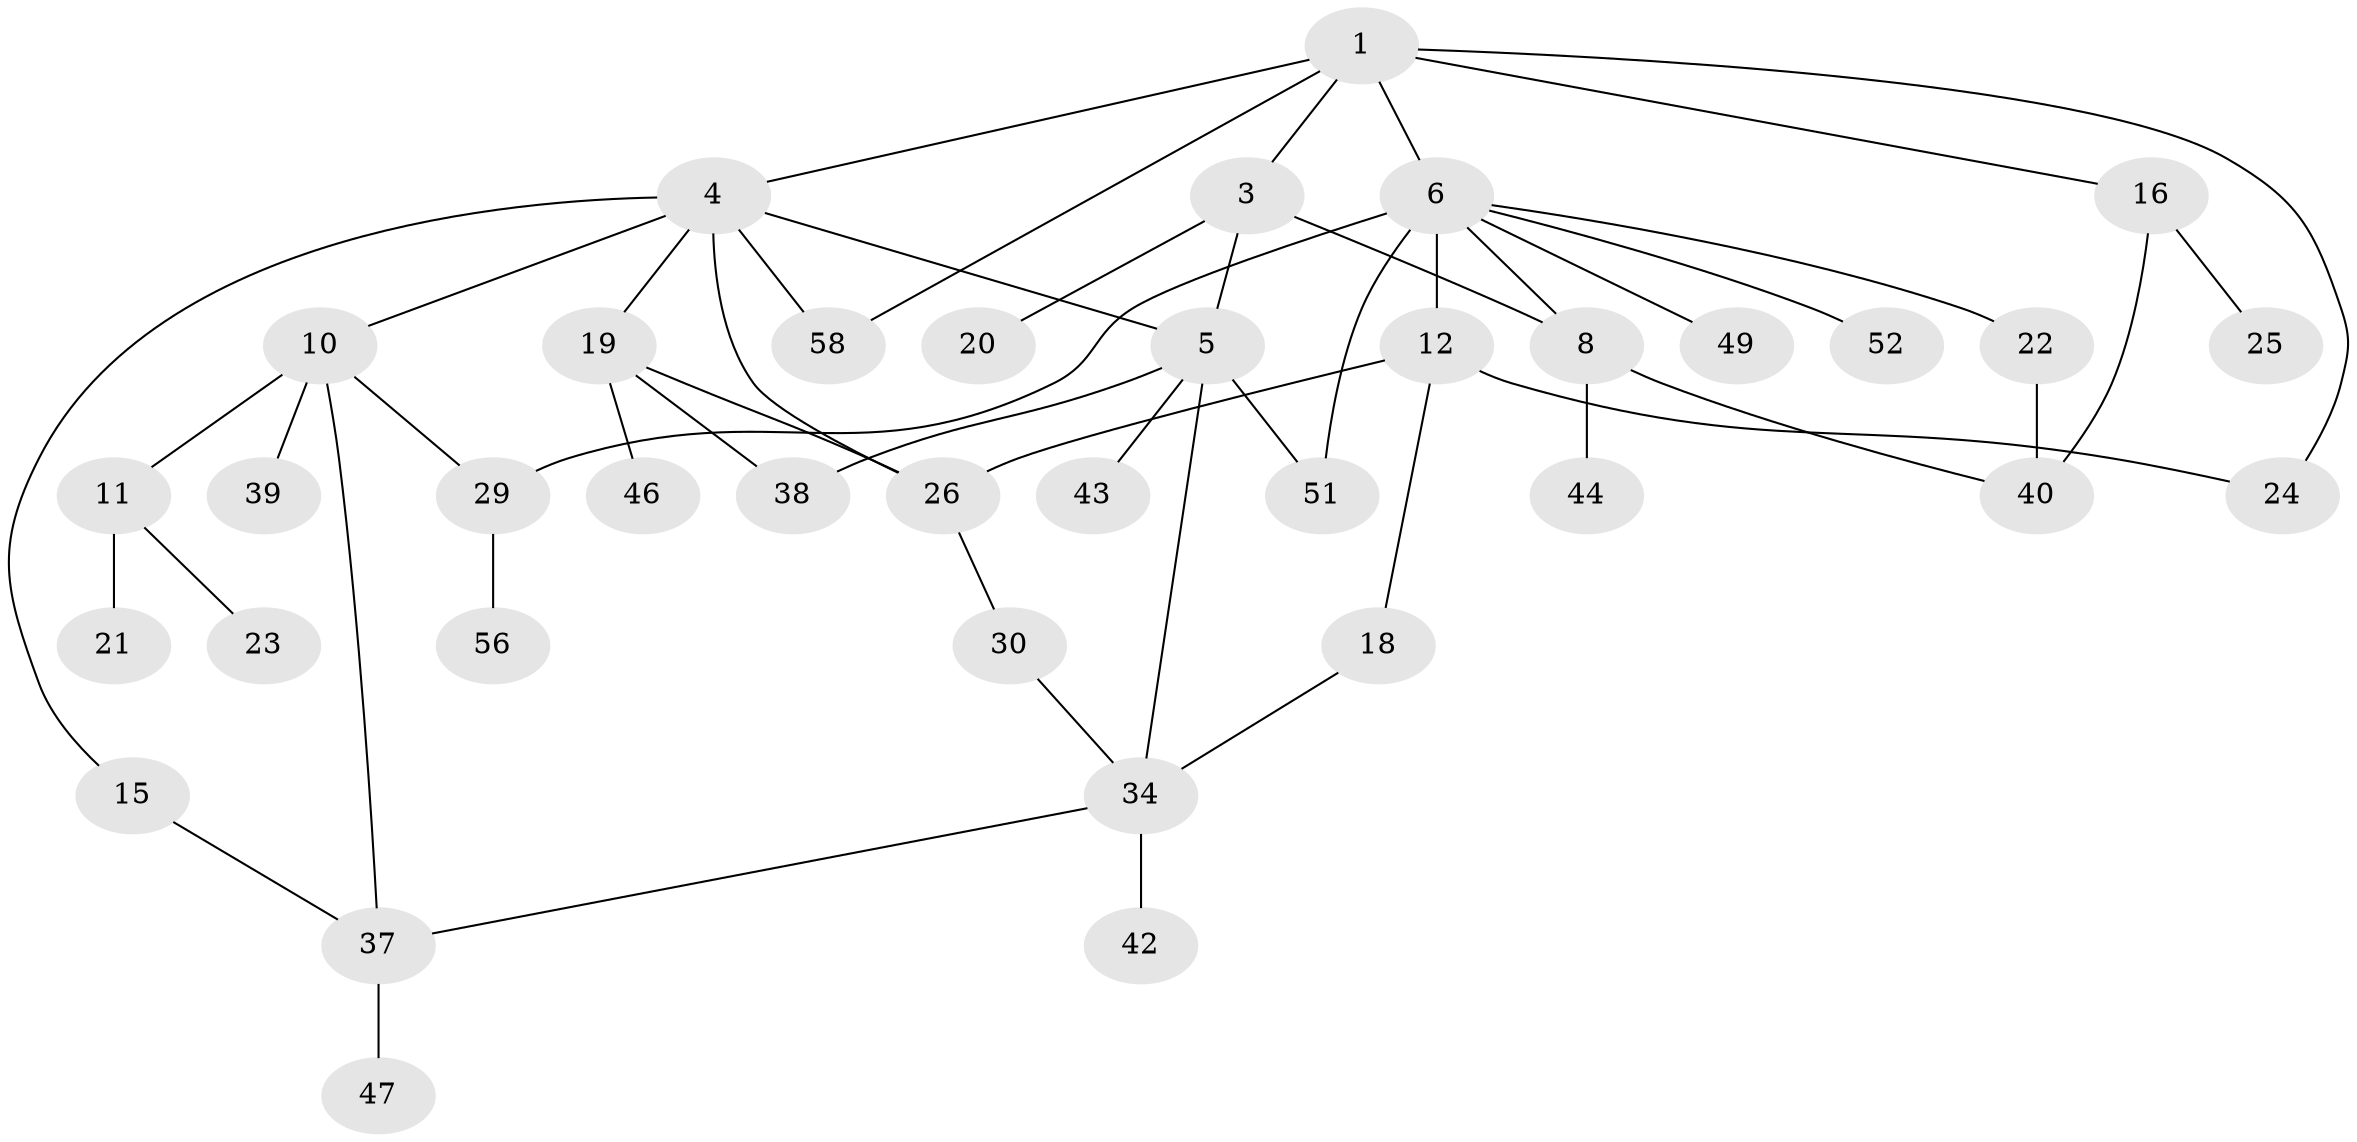 // original degree distribution, {6: 0.01694915254237288, 2: 0.3389830508474576, 5: 0.06779661016949153, 8: 0.01694915254237288, 3: 0.23728813559322035, 7: 0.01694915254237288, 1: 0.2542372881355932, 4: 0.05084745762711865}
// Generated by graph-tools (version 1.1) at 2025/10/02/27/25 16:10:51]
// undirected, 37 vertices, 51 edges
graph export_dot {
graph [start="1"]
  node [color=gray90,style=filled];
  1 [super="+2"];
  3 [super="+13"];
  4 [super="+9"];
  5 [super="+41"];
  6 [super="+7"];
  8 [super="+59"];
  10 [super="+14"];
  11 [super="+17"];
  12 [super="+33"];
  15 [super="+35"];
  16 [super="+27"];
  18 [super="+28"];
  19 [super="+32"];
  20;
  21 [super="+31"];
  22;
  23;
  24 [super="+48"];
  25;
  26 [super="+55"];
  29;
  30;
  34 [super="+36"];
  37 [super="+54"];
  38 [super="+45"];
  39 [super="+53"];
  40 [super="+50"];
  42;
  43;
  44;
  46;
  47;
  49;
  51;
  52;
  56 [super="+57"];
  58;
  1 -- 3;
  1 -- 4;
  1 -- 16;
  1 -- 24;
  1 -- 58;
  1 -- 6;
  3 -- 5;
  3 -- 8;
  3 -- 20;
  4 -- 10;
  4 -- 5;
  4 -- 19;
  4 -- 26;
  4 -- 58;
  4 -- 15;
  5 -- 51;
  5 -- 34;
  5 -- 43;
  5 -- 38;
  6 -- 12;
  6 -- 22;
  6 -- 29;
  6 -- 49;
  6 -- 52;
  6 -- 51 [weight=2];
  6 -- 8;
  8 -- 44;
  8 -- 40;
  10 -- 11;
  10 -- 39 [weight=2];
  10 -- 29;
  10 -- 37;
  11 -- 21;
  11 -- 23;
  12 -- 18;
  12 -- 24;
  12 -- 26;
  15 -- 37;
  16 -- 25;
  16 -- 40;
  18 -- 34;
  19 -- 38;
  19 -- 26;
  19 -- 46;
  22 -- 40;
  26 -- 30;
  29 -- 56;
  30 -- 34;
  34 -- 42;
  34 -- 37;
  37 -- 47;
}
